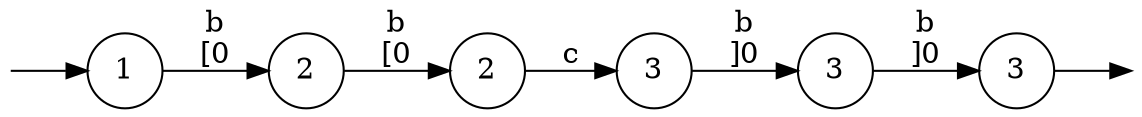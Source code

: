 digraph {
	node [shape=circle];
	Q0 [style=invisible, height=0, width=0, fixedsize=true];
	Q1 [style=invisible, height=0, width=0, fixedsize=true];
	graph [rankdir="LR"];
	3 [label=3];
	5 [label=3];
	0 [label=1];
	2 [label=2];
	1 [label=2];
	4 [label=3];

	Q0 -> 0;

	5 -> Q1;
	0 -> 1  [item="b[0", label="b\n[0"];
	1 -> 2  [item="b[0", label="b\n[0"];
	2 -> 3  [item="c", label="c"];
	3 -> 4  [item="b]0", label="b\n]0"];
	4 -> 5  [item="b]0", label="b\n]0"];
}
